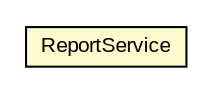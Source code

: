 #!/usr/local/bin/dot
#
# Class diagram 
# Generated by UMLGraph version R5_6-24-gf6e263 (http://www.umlgraph.org/)
#

digraph G {
	edge [fontname="arial",fontsize=10,labelfontname="arial",labelfontsize=10];
	node [fontname="arial",fontsize=10,shape=plaintext];
	nodesep=0.25;
	ranksep=0.5;
	rankdir=LR;
	// com.gwtplatform.carstore.server.service.ReportService
	c441743 [label=<<table title="com.gwtplatform.carstore.server.service.ReportService" border="0" cellborder="1" cellspacing="0" cellpadding="2" port="p" bgcolor="lemonChiffon" href="./ReportService.html">
		<tr><td><table border="0" cellspacing="0" cellpadding="1">
<tr><td align="center" balign="center"> ReportService </td></tr>
		</table></td></tr>
		</table>>, URL="./ReportService.html", fontname="arial", fontcolor="black", fontsize=10.0];
}

